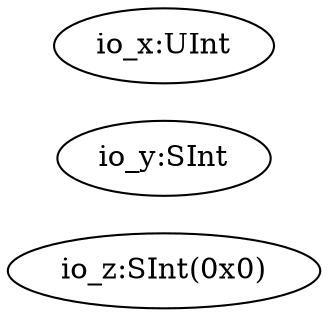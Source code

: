 digraph ZeroWidthTest_RemUZ_1{
rankdir = LR;
  io_z[label="io_z:SInt(0x0)"];
  io_y[label="io_y:SInt"];
  io_x[label="io_x:UInt"];
}